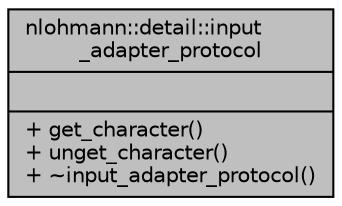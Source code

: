 digraph "nlohmann::detail::input_adapter_protocol"
{
 // INTERACTIVE_SVG=YES
  bgcolor="transparent";
  edge [fontname="Helvetica",fontsize="10",labelfontname="Helvetica",labelfontsize="10"];
  node [fontname="Helvetica",fontsize="10",shape=record];
  Node1 [label="{nlohmann::detail::input\l_adapter_protocol\n||+ get_character()\l+ unget_character()\l+ ~input_adapter_protocol()\l}",height=0.2,width=0.4,color="black", fillcolor="grey75", style="filled", fontcolor="black"];
}
